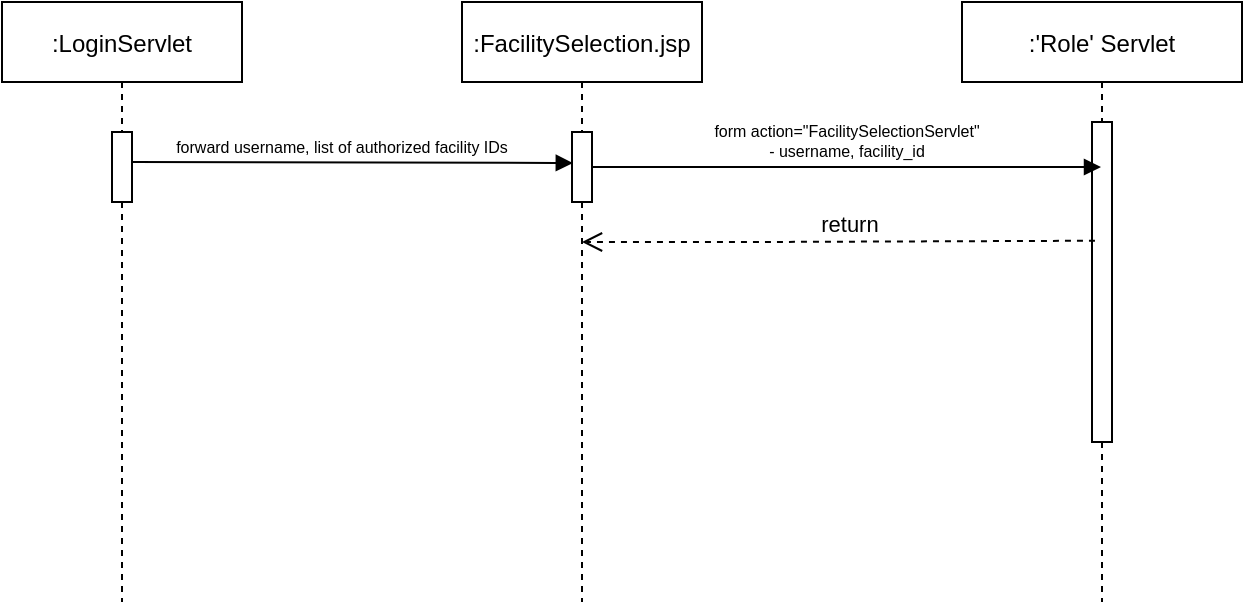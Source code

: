 <mxfile version="18.1.3" type="github">
  <diagram id="kgpKYQtTHZ0yAKxKKP6v" name="Page-1">
    <mxGraphModel dx="1270" dy="308" grid="1" gridSize="10" guides="1" tooltips="1" connect="1" arrows="1" fold="1" page="1" pageScale="1" pageWidth="850" pageHeight="1100" math="0" shadow="0">
      <root>
        <mxCell id="0" />
        <mxCell id="1" parent="0" />
        <mxCell id="3nuBFxr9cyL0pnOWT2aG-1" value=":FacilitySelection.jsp" style="shape=umlLifeline;perimeter=lifelinePerimeter;container=1;collapsible=0;recursiveResize=0;rounded=0;shadow=0;strokeWidth=1;" parent="1" vertex="1">
          <mxGeometry x="80" y="80" width="120" height="300" as="geometry" />
        </mxCell>
        <mxCell id="3nuBFxr9cyL0pnOWT2aG-2" value="" style="points=[];perimeter=orthogonalPerimeter;rounded=0;shadow=0;strokeWidth=1;" parent="3nuBFxr9cyL0pnOWT2aG-1" vertex="1">
          <mxGeometry x="55" y="65" width="10" height="35" as="geometry" />
        </mxCell>
        <mxCell id="3nuBFxr9cyL0pnOWT2aG-5" value=":&#39;Role&#39; Servlet" style="shape=umlLifeline;perimeter=lifelinePerimeter;container=1;collapsible=0;recursiveResize=0;rounded=0;shadow=0;strokeWidth=1;" parent="1" vertex="1">
          <mxGeometry x="330" y="80" width="140" height="300" as="geometry" />
        </mxCell>
        <mxCell id="3nuBFxr9cyL0pnOWT2aG-6" value="" style="points=[];perimeter=orthogonalPerimeter;rounded=0;shadow=0;strokeWidth=1;" parent="3nuBFxr9cyL0pnOWT2aG-5" vertex="1">
          <mxGeometry x="65" y="60" width="10" height="160" as="geometry" />
        </mxCell>
        <mxCell id="3nuBFxr9cyL0pnOWT2aG-7" value="return" style="verticalAlign=bottom;endArrow=open;dashed=1;endSize=8;shadow=0;strokeWidth=1;entryX=0.5;entryY=0.4;entryDx=0;entryDy=0;entryPerimeter=0;exitX=0.148;exitY=0.371;exitDx=0;exitDy=0;exitPerimeter=0;" parent="1" source="3nuBFxr9cyL0pnOWT2aG-6" target="3nuBFxr9cyL0pnOWT2aG-1" edge="1">
          <mxGeometry x="-0.046" relative="1" as="geometry">
            <mxPoint x="275" y="236" as="targetPoint" />
            <Array as="points">
              <mxPoint x="230" y="200" />
            </Array>
            <mxPoint as="offset" />
            <mxPoint x="370" y="200" as="sourcePoint" />
          </mxGeometry>
        </mxCell>
        <mxCell id="3nuBFxr9cyL0pnOWT2aG-8" value="form action=&quot;FacilitySelectionServlet&quot; &#xa;- username, facility_id" style="verticalAlign=bottom;endArrow=block;shadow=0;strokeWidth=1;fontSize=8;" parent="1" source="3nuBFxr9cyL0pnOWT2aG-2" target="3nuBFxr9cyL0pnOWT2aG-5" edge="1">
          <mxGeometry relative="1" as="geometry">
            <mxPoint x="275" y="160" as="sourcePoint" />
          </mxGeometry>
        </mxCell>
        <mxCell id="nqSBcZyy9lZg2qwpTynM-3" value=":LoginServlet" style="shape=umlLifeline;perimeter=lifelinePerimeter;container=1;collapsible=0;recursiveResize=0;rounded=0;shadow=0;strokeWidth=1;" parent="1" vertex="1">
          <mxGeometry x="-150" y="80" width="120" height="300" as="geometry" />
        </mxCell>
        <mxCell id="nqSBcZyy9lZg2qwpTynM-4" value="" style="points=[];perimeter=orthogonalPerimeter;rounded=0;shadow=0;strokeWidth=1;" parent="nqSBcZyy9lZg2qwpTynM-3" vertex="1">
          <mxGeometry x="55" y="65" width="10" height="35" as="geometry" />
        </mxCell>
        <mxCell id="nqSBcZyy9lZg2qwpTynM-5" value="forward username, list of authorized facility IDs" style="verticalAlign=bottom;endArrow=block;entryX=0.04;entryY=0.443;shadow=0;strokeWidth=1;fontSize=8;entryDx=0;entryDy=0;entryPerimeter=0;exitX=1;exitY=0.429;exitDx=0;exitDy=0;exitPerimeter=0;" parent="1" source="nqSBcZyy9lZg2qwpTynM-4" target="3nuBFxr9cyL0pnOWT2aG-2" edge="1">
          <mxGeometry x="-0.047" relative="1" as="geometry">
            <mxPoint x="-85" y="170.0" as="sourcePoint" />
            <mxPoint x="135" y="170.0" as="targetPoint" />
            <mxPoint as="offset" />
          </mxGeometry>
        </mxCell>
      </root>
    </mxGraphModel>
  </diagram>
</mxfile>
